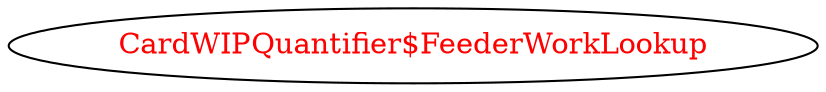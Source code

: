 digraph dependencyGraph {
 concentrate=true;
 ranksep="2.0";
 rankdir="LR"; 
 splines="ortho";
"CardWIPQuantifier$FeederWorkLookup" [fontcolor="red"];
}